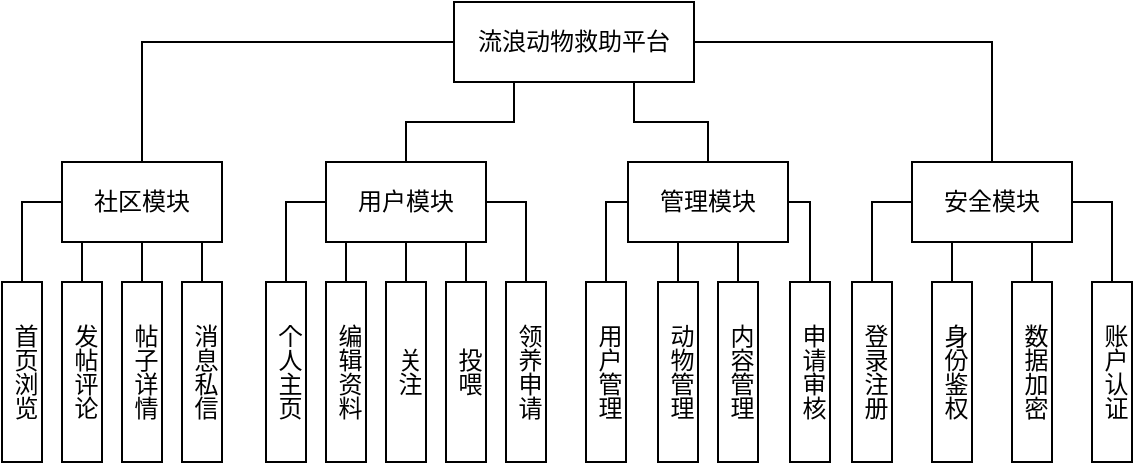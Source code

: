 <mxfile version="24.7.17">
  <diagram name="第 1 页" id="-QAlYeZtg2qHiJ6M3wcY">
    <mxGraphModel dx="1050" dy="621" grid="1" gridSize="10" guides="1" tooltips="1" connect="1" arrows="1" fold="1" page="1" pageScale="1" pageWidth="827" pageHeight="1169" math="0" shadow="0">
      <root>
        <mxCell id="0" />
        <mxCell id="1" parent="0" />
        <mxCell id="HyDLfif7CNZUrXZ-SXpS-25" style="edgeStyle=orthogonalEdgeStyle;rounded=0;orthogonalLoop=1;jettySize=auto;html=1;entryX=0.5;entryY=0;entryDx=0;entryDy=0;endArrow=none;endFill=0;" parent="1" source="HyDLfif7CNZUrXZ-SXpS-1" target="HyDLfif7CNZUrXZ-SXpS-2" edge="1">
          <mxGeometry relative="1" as="geometry" />
        </mxCell>
        <mxCell id="HyDLfif7CNZUrXZ-SXpS-43" style="edgeStyle=orthogonalEdgeStyle;rounded=0;orthogonalLoop=1;jettySize=auto;html=1;exitX=0.25;exitY=1;exitDx=0;exitDy=0;entryX=0.5;entryY=0;entryDx=0;entryDy=0;endArrow=none;endFill=0;" parent="1" source="HyDLfif7CNZUrXZ-SXpS-1" target="HyDLfif7CNZUrXZ-SXpS-3" edge="1">
          <mxGeometry relative="1" as="geometry" />
        </mxCell>
        <mxCell id="HyDLfif7CNZUrXZ-SXpS-44" style="edgeStyle=orthogonalEdgeStyle;rounded=0;orthogonalLoop=1;jettySize=auto;html=1;exitX=0.75;exitY=1;exitDx=0;exitDy=0;entryX=0.5;entryY=0;entryDx=0;entryDy=0;endArrow=none;endFill=0;" parent="1" source="HyDLfif7CNZUrXZ-SXpS-1" target="HyDLfif7CNZUrXZ-SXpS-4" edge="1">
          <mxGeometry relative="1" as="geometry" />
        </mxCell>
        <mxCell id="HyDLfif7CNZUrXZ-SXpS-57" style="edgeStyle=orthogonalEdgeStyle;rounded=0;orthogonalLoop=1;jettySize=auto;html=1;entryX=0.5;entryY=0;entryDx=0;entryDy=0;endArrow=none;endFill=0;" parent="1" source="HyDLfif7CNZUrXZ-SXpS-1" target="HyDLfif7CNZUrXZ-SXpS-8" edge="1">
          <mxGeometry relative="1" as="geometry" />
        </mxCell>
        <mxCell id="HyDLfif7CNZUrXZ-SXpS-1" value="流浪动物救助平台" style="rounded=0;whiteSpace=wrap;html=1;" parent="1" vertex="1">
          <mxGeometry x="354" y="80" width="120" height="40" as="geometry" />
        </mxCell>
        <mxCell id="HyDLfif7CNZUrXZ-SXpS-15" style="edgeStyle=orthogonalEdgeStyle;rounded=0;orthogonalLoop=1;jettySize=auto;html=1;entryX=0.5;entryY=0;entryDx=0;entryDy=0;endArrow=none;endFill=0;" parent="1" source="HyDLfif7CNZUrXZ-SXpS-2" target="HyDLfif7CNZUrXZ-SXpS-12" edge="1">
          <mxGeometry relative="1" as="geometry" />
        </mxCell>
        <mxCell id="HyDLfif7CNZUrXZ-SXpS-16" style="edgeStyle=orthogonalEdgeStyle;rounded=0;orthogonalLoop=1;jettySize=auto;html=1;exitX=0.25;exitY=1;exitDx=0;exitDy=0;entryX=0.5;entryY=0;entryDx=0;entryDy=0;endArrow=none;endFill=0;" parent="1" source="HyDLfif7CNZUrXZ-SXpS-2" target="HyDLfif7CNZUrXZ-SXpS-10" edge="1">
          <mxGeometry relative="1" as="geometry" />
        </mxCell>
        <mxCell id="HyDLfif7CNZUrXZ-SXpS-17" style="edgeStyle=orthogonalEdgeStyle;rounded=0;orthogonalLoop=1;jettySize=auto;html=1;exitX=0.5;exitY=1;exitDx=0;exitDy=0;entryX=0.5;entryY=0;entryDx=0;entryDy=0;endArrow=none;endFill=0;" parent="1" source="HyDLfif7CNZUrXZ-SXpS-2" target="HyDLfif7CNZUrXZ-SXpS-11" edge="1">
          <mxGeometry relative="1" as="geometry" />
        </mxCell>
        <mxCell id="HyDLfif7CNZUrXZ-SXpS-18" style="edgeStyle=orthogonalEdgeStyle;rounded=0;orthogonalLoop=1;jettySize=auto;html=1;exitX=0.75;exitY=1;exitDx=0;exitDy=0;entryX=0.5;entryY=0;entryDx=0;entryDy=0;endArrow=none;endFill=0;" parent="1" source="HyDLfif7CNZUrXZ-SXpS-2" target="HyDLfif7CNZUrXZ-SXpS-13" edge="1">
          <mxGeometry relative="1" as="geometry" />
        </mxCell>
        <mxCell id="HyDLfif7CNZUrXZ-SXpS-2" value="社区模块" style="rounded=0;whiteSpace=wrap;html=1;" parent="1" vertex="1">
          <mxGeometry x="158" y="160" width="80" height="40" as="geometry" />
        </mxCell>
        <mxCell id="HyDLfif7CNZUrXZ-SXpS-28" style="edgeStyle=orthogonalEdgeStyle;rounded=0;orthogonalLoop=1;jettySize=auto;html=1;entryX=0.5;entryY=0;entryDx=0;entryDy=0;endArrow=none;endFill=0;" parent="1" source="HyDLfif7CNZUrXZ-SXpS-3" target="HyDLfif7CNZUrXZ-SXpS-21" edge="1">
          <mxGeometry relative="1" as="geometry" />
        </mxCell>
        <mxCell id="HyDLfif7CNZUrXZ-SXpS-29" style="edgeStyle=orthogonalEdgeStyle;rounded=0;orthogonalLoop=1;jettySize=auto;html=1;exitX=0.25;exitY=1;exitDx=0;exitDy=0;entryX=0.5;entryY=0;entryDx=0;entryDy=0;endArrow=none;endFill=0;" parent="1" source="HyDLfif7CNZUrXZ-SXpS-3" target="HyDLfif7CNZUrXZ-SXpS-22" edge="1">
          <mxGeometry relative="1" as="geometry" />
        </mxCell>
        <mxCell id="HyDLfif7CNZUrXZ-SXpS-30" style="edgeStyle=orthogonalEdgeStyle;rounded=0;orthogonalLoop=1;jettySize=auto;html=1;exitX=0.5;exitY=1;exitDx=0;exitDy=0;entryX=0.5;entryY=0;entryDx=0;entryDy=0;endArrow=none;endFill=0;" parent="1" source="HyDLfif7CNZUrXZ-SXpS-3" target="HyDLfif7CNZUrXZ-SXpS-23" edge="1">
          <mxGeometry relative="1" as="geometry" />
        </mxCell>
        <mxCell id="HyDLfif7CNZUrXZ-SXpS-31" style="edgeStyle=orthogonalEdgeStyle;rounded=0;orthogonalLoop=1;jettySize=auto;html=1;exitX=0.75;exitY=1;exitDx=0;exitDy=0;entryX=0.5;entryY=0;entryDx=0;entryDy=0;endArrow=none;endFill=0;" parent="1" source="HyDLfif7CNZUrXZ-SXpS-3" target="HyDLfif7CNZUrXZ-SXpS-26" edge="1">
          <mxGeometry relative="1" as="geometry" />
        </mxCell>
        <mxCell id="HyDLfif7CNZUrXZ-SXpS-32" style="edgeStyle=orthogonalEdgeStyle;rounded=0;orthogonalLoop=1;jettySize=auto;html=1;entryX=0.5;entryY=0;entryDx=0;entryDy=0;endArrow=none;endFill=0;" parent="1" source="HyDLfif7CNZUrXZ-SXpS-3" target="HyDLfif7CNZUrXZ-SXpS-27" edge="1">
          <mxGeometry relative="1" as="geometry" />
        </mxCell>
        <mxCell id="HyDLfif7CNZUrXZ-SXpS-3" value="用户模块" style="rounded=0;whiteSpace=wrap;html=1;" parent="1" vertex="1">
          <mxGeometry x="290" y="160" width="80" height="40" as="geometry" />
        </mxCell>
        <mxCell id="HyDLfif7CNZUrXZ-SXpS-38" style="edgeStyle=orthogonalEdgeStyle;rounded=0;orthogonalLoop=1;jettySize=auto;html=1;entryX=0.5;entryY=0;entryDx=0;entryDy=0;endArrow=none;endFill=0;" parent="1" source="HyDLfif7CNZUrXZ-SXpS-4" target="HyDLfif7CNZUrXZ-SXpS-33" edge="1">
          <mxGeometry relative="1" as="geometry">
            <Array as="points">
              <mxPoint x="430" y="180" />
            </Array>
          </mxGeometry>
        </mxCell>
        <mxCell id="HyDLfif7CNZUrXZ-SXpS-39" style="edgeStyle=orthogonalEdgeStyle;rounded=0;orthogonalLoop=1;jettySize=auto;html=1;exitX=0.25;exitY=1;exitDx=0;exitDy=0;entryX=0.5;entryY=0;entryDx=0;entryDy=0;endArrow=none;endFill=0;" parent="1" source="HyDLfif7CNZUrXZ-SXpS-4" target="HyDLfif7CNZUrXZ-SXpS-34" edge="1">
          <mxGeometry relative="1" as="geometry" />
        </mxCell>
        <mxCell id="HyDLfif7CNZUrXZ-SXpS-40" style="edgeStyle=orthogonalEdgeStyle;rounded=0;orthogonalLoop=1;jettySize=auto;html=1;exitX=0.5;exitY=1;exitDx=0;exitDy=0;entryX=0.5;entryY=0;entryDx=0;entryDy=0;endArrow=none;endFill=0;" parent="1" source="HyDLfif7CNZUrXZ-SXpS-4" target="HyDLfif7CNZUrXZ-SXpS-35" edge="1">
          <mxGeometry relative="1" as="geometry" />
        </mxCell>
        <mxCell id="HyDLfif7CNZUrXZ-SXpS-42" style="edgeStyle=orthogonalEdgeStyle;rounded=0;orthogonalLoop=1;jettySize=auto;html=1;entryX=0.5;entryY=0;entryDx=0;entryDy=0;endArrow=none;endFill=0;" parent="1" source="HyDLfif7CNZUrXZ-SXpS-4" target="HyDLfif7CNZUrXZ-SXpS-37" edge="1">
          <mxGeometry relative="1" as="geometry">
            <Array as="points">
              <mxPoint x="532" y="180" />
            </Array>
          </mxGeometry>
        </mxCell>
        <mxCell id="HyDLfif7CNZUrXZ-SXpS-4" value="管理模块" style="rounded=0;whiteSpace=wrap;html=1;" parent="1" vertex="1">
          <mxGeometry x="441" y="160" width="80" height="40" as="geometry" />
        </mxCell>
        <mxCell id="HyDLfif7CNZUrXZ-SXpS-52" style="edgeStyle=orthogonalEdgeStyle;rounded=0;orthogonalLoop=1;jettySize=auto;html=1;entryX=0.5;entryY=0;entryDx=0;entryDy=0;endArrow=none;endFill=0;" parent="1" source="HyDLfif7CNZUrXZ-SXpS-8" target="HyDLfif7CNZUrXZ-SXpS-45" edge="1">
          <mxGeometry relative="1" as="geometry" />
        </mxCell>
        <mxCell id="HyDLfif7CNZUrXZ-SXpS-53" style="edgeStyle=orthogonalEdgeStyle;rounded=0;orthogonalLoop=1;jettySize=auto;html=1;entryX=0.5;entryY=0;entryDx=0;entryDy=0;endArrow=none;endFill=0;" parent="1" source="HyDLfif7CNZUrXZ-SXpS-8" target="HyDLfif7CNZUrXZ-SXpS-48" edge="1">
          <mxGeometry relative="1" as="geometry" />
        </mxCell>
        <mxCell id="HyDLfif7CNZUrXZ-SXpS-55" style="edgeStyle=orthogonalEdgeStyle;rounded=0;orthogonalLoop=1;jettySize=auto;html=1;exitX=0.25;exitY=1;exitDx=0;exitDy=0;entryX=0.5;entryY=0;entryDx=0;entryDy=0;endArrow=none;endFill=0;" parent="1" source="HyDLfif7CNZUrXZ-SXpS-8" target="HyDLfif7CNZUrXZ-SXpS-46" edge="1">
          <mxGeometry relative="1" as="geometry" />
        </mxCell>
        <mxCell id="HyDLfif7CNZUrXZ-SXpS-56" style="edgeStyle=orthogonalEdgeStyle;rounded=0;orthogonalLoop=1;jettySize=auto;html=1;exitX=0.75;exitY=1;exitDx=0;exitDy=0;entryX=0.5;entryY=0;entryDx=0;entryDy=0;endArrow=none;endFill=0;" parent="1" source="HyDLfif7CNZUrXZ-SXpS-8" target="HyDLfif7CNZUrXZ-SXpS-47" edge="1">
          <mxGeometry relative="1" as="geometry" />
        </mxCell>
        <mxCell id="HyDLfif7CNZUrXZ-SXpS-8" value="安全模块" style="rounded=0;whiteSpace=wrap;html=1;" parent="1" vertex="1">
          <mxGeometry x="583" y="160" width="80" height="40" as="geometry" />
        </mxCell>
        <mxCell id="HyDLfif7CNZUrXZ-SXpS-10" value="发帖评论" style="rounded=0;whiteSpace=wrap;html=1;textDirection=vertical-lr;" parent="1" vertex="1">
          <mxGeometry x="158" y="220" width="20" height="90" as="geometry" />
        </mxCell>
        <mxCell id="HyDLfif7CNZUrXZ-SXpS-11" value="帖子详情" style="rounded=0;whiteSpace=wrap;html=1;textDirection=vertical-lr;" parent="1" vertex="1">
          <mxGeometry x="188" y="220" width="20" height="90" as="geometry" />
        </mxCell>
        <mxCell id="HyDLfif7CNZUrXZ-SXpS-12" value="首页浏览" style="rounded=0;whiteSpace=wrap;html=1;textDirection=vertical-lr;" parent="1" vertex="1">
          <mxGeometry x="128" y="220" width="20" height="90" as="geometry" />
        </mxCell>
        <mxCell id="HyDLfif7CNZUrXZ-SXpS-13" value="消息私信" style="rounded=0;whiteSpace=wrap;html=1;textDirection=vertical-lr;" parent="1" vertex="1">
          <mxGeometry x="218" y="220" width="20" height="90" as="geometry" />
        </mxCell>
        <mxCell id="HyDLfif7CNZUrXZ-SXpS-21" value="个人主页" style="rounded=0;whiteSpace=wrap;html=1;textDirection=vertical-lr;" parent="1" vertex="1">
          <mxGeometry x="260" y="220" width="20" height="90" as="geometry" />
        </mxCell>
        <mxCell id="HyDLfif7CNZUrXZ-SXpS-22" value="编辑资料" style="rounded=0;whiteSpace=wrap;html=1;textDirection=vertical-lr;" parent="1" vertex="1">
          <mxGeometry x="290" y="220" width="20" height="90" as="geometry" />
        </mxCell>
        <mxCell id="HyDLfif7CNZUrXZ-SXpS-23" value="关注" style="rounded=0;whiteSpace=wrap;html=1;textDirection=vertical-lr;" parent="1" vertex="1">
          <mxGeometry x="320" y="220" width="20" height="90" as="geometry" />
        </mxCell>
        <mxCell id="HyDLfif7CNZUrXZ-SXpS-26" value="投喂" style="rounded=0;whiteSpace=wrap;html=1;textDirection=vertical-lr;" parent="1" vertex="1">
          <mxGeometry x="350" y="220" width="20" height="90" as="geometry" />
        </mxCell>
        <mxCell id="HyDLfif7CNZUrXZ-SXpS-27" value="领养申请" style="rounded=0;whiteSpace=wrap;html=1;textDirection=vertical-lr;" parent="1" vertex="1">
          <mxGeometry x="380" y="220" width="20" height="90" as="geometry" />
        </mxCell>
        <mxCell id="HyDLfif7CNZUrXZ-SXpS-33" value="用户管理" style="rounded=0;whiteSpace=wrap;html=1;textDirection=vertical-lr;" parent="1" vertex="1">
          <mxGeometry x="420" y="220" width="20" height="90" as="geometry" />
        </mxCell>
        <mxCell id="HyDLfif7CNZUrXZ-SXpS-34" value="动物管理" style="rounded=0;whiteSpace=wrap;html=1;textDirection=vertical-lr;" parent="1" vertex="1">
          <mxGeometry x="456" y="220" width="20" height="90" as="geometry" />
        </mxCell>
        <mxCell id="HyDLfif7CNZUrXZ-SXpS-35" value="内容管理" style="rounded=0;whiteSpace=wrap;html=1;textDirection=vertical-lr;" parent="1" vertex="1">
          <mxGeometry x="486" y="220" width="20" height="90" as="geometry" />
        </mxCell>
        <mxCell id="HyDLfif7CNZUrXZ-SXpS-37" value="申请审核" style="rounded=0;whiteSpace=wrap;html=1;textDirection=vertical-lr;" parent="1" vertex="1">
          <mxGeometry x="522" y="220" width="20" height="90" as="geometry" />
        </mxCell>
        <mxCell id="HyDLfif7CNZUrXZ-SXpS-45" value="登录注册" style="rounded=0;whiteSpace=wrap;html=1;textDirection=vertical-lr;" parent="1" vertex="1">
          <mxGeometry x="553" y="220" width="20" height="90" as="geometry" />
        </mxCell>
        <mxCell id="HyDLfif7CNZUrXZ-SXpS-46" value="身份鉴权" style="rounded=0;whiteSpace=wrap;html=1;textDirection=vertical-lr;" parent="1" vertex="1">
          <mxGeometry x="593" y="220" width="20" height="90" as="geometry" />
        </mxCell>
        <mxCell id="HyDLfif7CNZUrXZ-SXpS-47" value="数据加密" style="rounded=0;whiteSpace=wrap;html=1;textDirection=vertical-lr;" parent="1" vertex="1">
          <mxGeometry x="633" y="220" width="20" height="90" as="geometry" />
        </mxCell>
        <mxCell id="HyDLfif7CNZUrXZ-SXpS-48" value="账户认证" style="rounded=0;whiteSpace=wrap;html=1;textDirection=vertical-lr;" parent="1" vertex="1">
          <mxGeometry x="673" y="220" width="20" height="90" as="geometry" />
        </mxCell>
      </root>
    </mxGraphModel>
  </diagram>
</mxfile>
